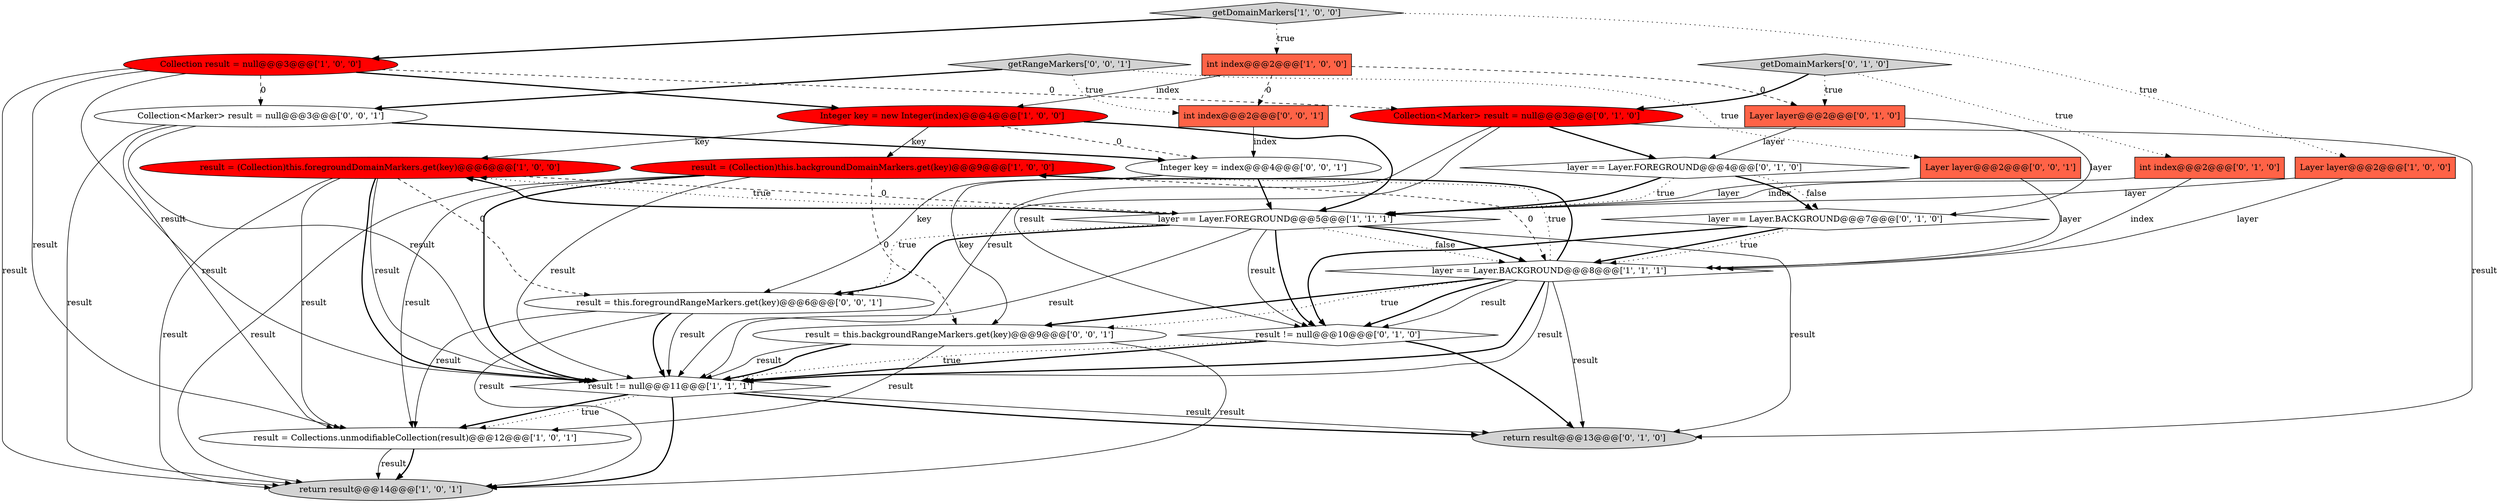 digraph {
8 [style = filled, label = "result = (Collection)this.backgroundDomainMarkers.get(key)@@@9@@@['1', '0', '0']", fillcolor = red, shape = ellipse image = "AAA1AAABBB1BBB"];
19 [style = filled, label = "Layer layer@@@2@@@['0', '1', '0']", fillcolor = tomato, shape = box image = "AAA1AAABBB2BBB"];
18 [style = filled, label = "getDomainMarkers['0', '1', '0']", fillcolor = lightgray, shape = diamond image = "AAA0AAABBB2BBB"];
15 [style = filled, label = "layer == Layer.BACKGROUND@@@7@@@['0', '1', '0']", fillcolor = white, shape = diamond image = "AAA0AAABBB2BBB"];
16 [style = filled, label = "int index@@@2@@@['0', '1', '0']", fillcolor = tomato, shape = box image = "AAA0AAABBB2BBB"];
0 [style = filled, label = "result = (Collection)this.foregroundDomainMarkers.get(key)@@@6@@@['1', '0', '0']", fillcolor = red, shape = ellipse image = "AAA1AAABBB1BBB"];
12 [style = filled, label = "Collection<Marker> result = null@@@3@@@['0', '1', '0']", fillcolor = red, shape = ellipse image = "AAA1AAABBB2BBB"];
26 [style = filled, label = "result = this.foregroundRangeMarkers.get(key)@@@6@@@['0', '0', '1']", fillcolor = white, shape = ellipse image = "AAA0AAABBB3BBB"];
7 [style = filled, label = "return result@@@14@@@['1', '0', '1']", fillcolor = lightgray, shape = ellipse image = "AAA0AAABBB1BBB"];
14 [style = filled, label = "layer == Layer.FOREGROUND@@@4@@@['0', '1', '0']", fillcolor = white, shape = diamond image = "AAA0AAABBB2BBB"];
5 [style = filled, label = "layer == Layer.FOREGROUND@@@5@@@['1', '1', '1']", fillcolor = white, shape = diamond image = "AAA0AAABBB1BBB"];
10 [style = filled, label = "int index@@@2@@@['1', '0', '0']", fillcolor = tomato, shape = box image = "AAA1AAABBB1BBB"];
13 [style = filled, label = "return result@@@13@@@['0', '1', '0']", fillcolor = lightgray, shape = ellipse image = "AAA0AAABBB2BBB"];
4 [style = filled, label = "Collection result = null@@@3@@@['1', '0', '0']", fillcolor = red, shape = ellipse image = "AAA1AAABBB1BBB"];
11 [style = filled, label = "getDomainMarkers['1', '0', '0']", fillcolor = lightgray, shape = diamond image = "AAA0AAABBB1BBB"];
6 [style = filled, label = "Integer key = new Integer(index)@@@4@@@['1', '0', '0']", fillcolor = red, shape = ellipse image = "AAA1AAABBB1BBB"];
23 [style = filled, label = "result = this.backgroundRangeMarkers.get(key)@@@9@@@['0', '0', '1']", fillcolor = white, shape = ellipse image = "AAA0AAABBB3BBB"];
25 [style = filled, label = "Integer key = index@@@4@@@['0', '0', '1']", fillcolor = white, shape = ellipse image = "AAA0AAABBB3BBB"];
24 [style = filled, label = "Collection<Marker> result = null@@@3@@@['0', '0', '1']", fillcolor = white, shape = ellipse image = "AAA0AAABBB3BBB"];
22 [style = filled, label = "int index@@@2@@@['0', '0', '1']", fillcolor = tomato, shape = box image = "AAA0AAABBB3BBB"];
2 [style = filled, label = "result = Collections.unmodifiableCollection(result)@@@12@@@['1', '0', '1']", fillcolor = white, shape = ellipse image = "AAA0AAABBB1BBB"];
1 [style = filled, label = "layer == Layer.BACKGROUND@@@8@@@['1', '1', '1']", fillcolor = white, shape = diamond image = "AAA0AAABBB1BBB"];
3 [style = filled, label = "Layer layer@@@2@@@['1', '0', '0']", fillcolor = tomato, shape = box image = "AAA0AAABBB1BBB"];
17 [style = filled, label = "result != null@@@10@@@['0', '1', '0']", fillcolor = white, shape = diamond image = "AAA0AAABBB2BBB"];
20 [style = filled, label = "Layer layer@@@2@@@['0', '0', '1']", fillcolor = tomato, shape = box image = "AAA0AAABBB3BBB"];
9 [style = filled, label = "result != null@@@11@@@['1', '1', '1']", fillcolor = white, shape = diamond image = "AAA0AAABBB1BBB"];
21 [style = filled, label = "getRangeMarkers['0', '0', '1']", fillcolor = lightgray, shape = diamond image = "AAA0AAABBB3BBB"];
12->9 [style = solid, label="result"];
9->13 [style = solid, label="result"];
17->9 [style = bold, label=""];
26->9 [style = bold, label=""];
21->24 [style = bold, label=""];
10->22 [style = dashed, label="0"];
9->7 [style = bold, label=""];
1->23 [style = bold, label=""];
4->12 [style = dashed, label="0"];
0->9 [style = solid, label="result"];
0->2 [style = solid, label="result"];
15->17 [style = bold, label=""];
6->0 [style = solid, label="key"];
26->7 [style = solid, label="result"];
12->13 [style = solid, label="result"];
1->9 [style = solid, label="result"];
5->0 [style = bold, label=""];
25->23 [style = solid, label="key"];
1->23 [style = dotted, label="true"];
16->1 [style = solid, label="index"];
3->5 [style = solid, label="layer"];
3->1 [style = solid, label="layer"];
10->6 [style = solid, label="index"];
12->17 [style = solid, label="result"];
26->2 [style = solid, label="result"];
21->20 [style = dotted, label="true"];
0->5 [style = dashed, label="0"];
24->2 [style = solid, label="result"];
9->2 [style = bold, label=""];
18->16 [style = dotted, label="true"];
11->10 [style = dotted, label="true"];
23->9 [style = solid, label="result"];
18->12 [style = bold, label=""];
21->22 [style = dotted, label="true"];
8->9 [style = solid, label="result"];
5->17 [style = bold, label=""];
5->1 [style = dotted, label="false"];
1->17 [style = bold, label=""];
5->1 [style = bold, label=""];
19->14 [style = solid, label="layer"];
0->7 [style = solid, label="result"];
12->14 [style = bold, label=""];
1->8 [style = dotted, label="true"];
20->5 [style = solid, label="layer"];
26->9 [style = solid, label="result"];
5->26 [style = dotted, label="true"];
14->15 [style = bold, label=""];
5->17 [style = solid, label="result"];
4->24 [style = dashed, label="0"];
24->7 [style = solid, label="result"];
14->15 [style = dotted, label="false"];
5->13 [style = solid, label="result"];
1->8 [style = bold, label=""];
11->4 [style = bold, label=""];
18->19 [style = dotted, label="true"];
5->26 [style = bold, label=""];
0->26 [style = dashed, label="0"];
5->0 [style = dotted, label="true"];
2->7 [style = solid, label="result"];
1->9 [style = bold, label=""];
4->9 [style = solid, label="result"];
20->1 [style = solid, label="layer"];
6->5 [style = bold, label=""];
14->5 [style = dotted, label="true"];
24->25 [style = bold, label=""];
25->26 [style = solid, label="key"];
25->5 [style = bold, label=""];
17->13 [style = bold, label=""];
11->3 [style = dotted, label="true"];
4->2 [style = solid, label="result"];
8->7 [style = solid, label="result"];
14->5 [style = bold, label=""];
15->1 [style = bold, label=""];
1->17 [style = solid, label="result"];
0->9 [style = bold, label=""];
4->6 [style = bold, label=""];
10->19 [style = dashed, label="0"];
5->9 [style = solid, label="result"];
24->9 [style = solid, label="result"];
8->1 [style = dashed, label="0"];
8->2 [style = solid, label="result"];
19->15 [style = solid, label="layer"];
16->5 [style = solid, label="index"];
6->25 [style = dashed, label="0"];
1->13 [style = solid, label="result"];
15->1 [style = dotted, label="true"];
6->8 [style = solid, label="key"];
9->2 [style = dotted, label="true"];
17->9 [style = dotted, label="true"];
23->7 [style = solid, label="result"];
8->9 [style = bold, label=""];
2->7 [style = bold, label=""];
22->25 [style = solid, label="index"];
23->2 [style = solid, label="result"];
23->9 [style = bold, label=""];
8->23 [style = dashed, label="0"];
9->13 [style = bold, label=""];
4->7 [style = solid, label="result"];
}
